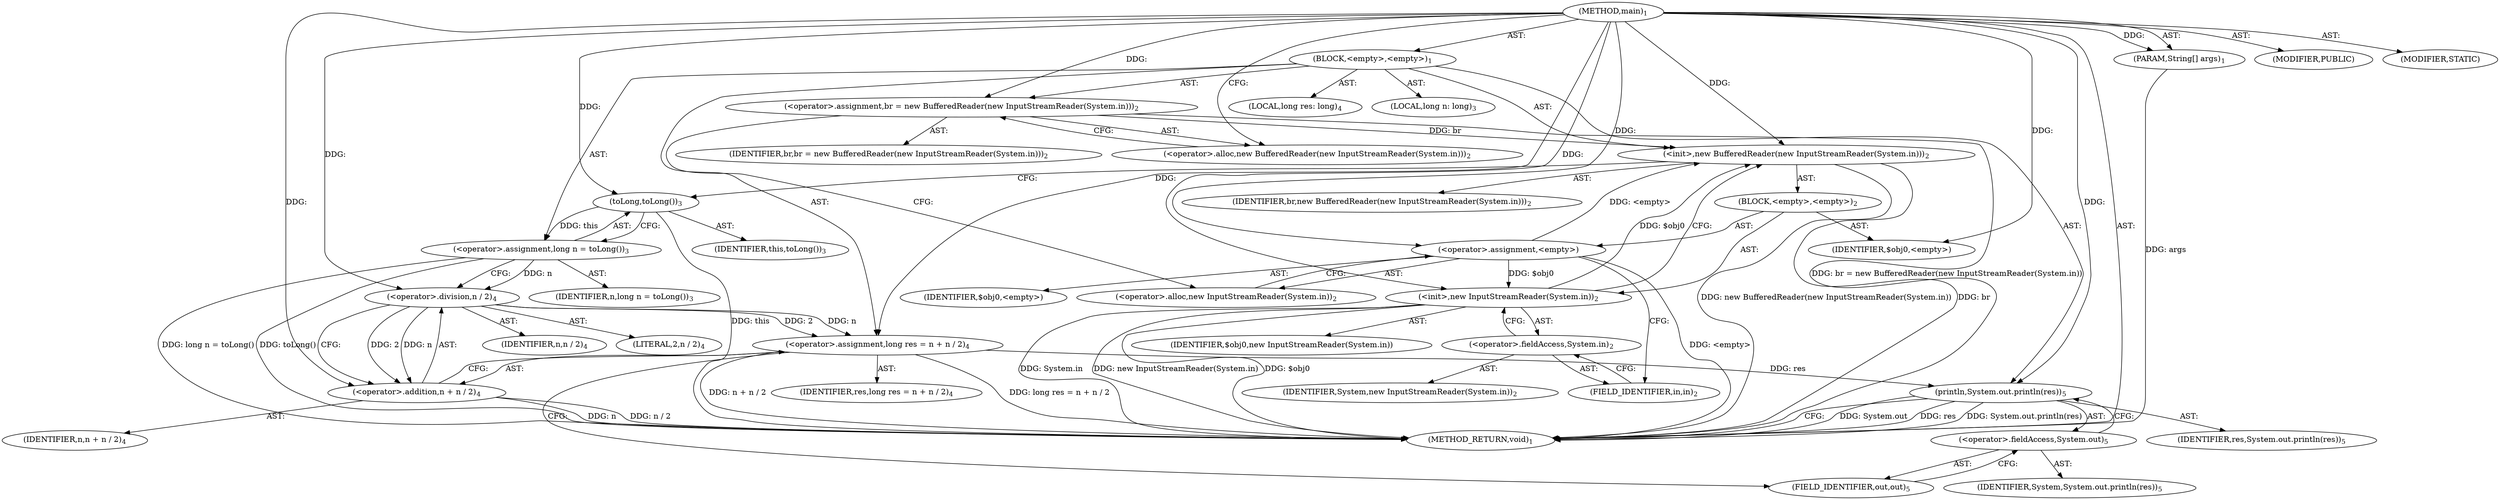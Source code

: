 digraph "main" {  
"17" [label = <(METHOD,main)<SUB>1</SUB>> ]
"18" [label = <(PARAM,String[] args)<SUB>1</SUB>> ]
"19" [label = <(BLOCK,&lt;empty&gt;,&lt;empty&gt;)<SUB>1</SUB>> ]
"20" [label = <(&lt;operator&gt;.assignment,br = new BufferedReader(new InputStreamReader(System.in)))<SUB>2</SUB>> ]
"21" [label = <(IDENTIFIER,br,br = new BufferedReader(new InputStreamReader(System.in)))<SUB>2</SUB>> ]
"22" [label = <(&lt;operator&gt;.alloc,new BufferedReader(new InputStreamReader(System.in)))<SUB>2</SUB>> ]
"23" [label = <(&lt;init&gt;,new BufferedReader(new InputStreamReader(System.in)))<SUB>2</SUB>> ]
"24" [label = <(IDENTIFIER,br,new BufferedReader(new InputStreamReader(System.in)))<SUB>2</SUB>> ]
"25" [label = <(BLOCK,&lt;empty&gt;,&lt;empty&gt;)<SUB>2</SUB>> ]
"26" [label = <(&lt;operator&gt;.assignment,&lt;empty&gt;)> ]
"27" [label = <(IDENTIFIER,$obj0,&lt;empty&gt;)> ]
"28" [label = <(&lt;operator&gt;.alloc,new InputStreamReader(System.in))<SUB>2</SUB>> ]
"29" [label = <(&lt;init&gt;,new InputStreamReader(System.in))<SUB>2</SUB>> ]
"30" [label = <(IDENTIFIER,$obj0,new InputStreamReader(System.in))> ]
"31" [label = <(&lt;operator&gt;.fieldAccess,System.in)<SUB>2</SUB>> ]
"32" [label = <(IDENTIFIER,System,new InputStreamReader(System.in))<SUB>2</SUB>> ]
"33" [label = <(FIELD_IDENTIFIER,in,in)<SUB>2</SUB>> ]
"34" [label = <(IDENTIFIER,$obj0,&lt;empty&gt;)> ]
"35" [label = <(LOCAL,long n: long)<SUB>3</SUB>> ]
"36" [label = <(&lt;operator&gt;.assignment,long n = toLong())<SUB>3</SUB>> ]
"37" [label = <(IDENTIFIER,n,long n = toLong())<SUB>3</SUB>> ]
"38" [label = <(toLong,toLong())<SUB>3</SUB>> ]
"39" [label = <(IDENTIFIER,this,toLong())<SUB>3</SUB>> ]
"40" [label = <(LOCAL,long res: long)<SUB>4</SUB>> ]
"41" [label = <(&lt;operator&gt;.assignment,long res = n + n / 2)<SUB>4</SUB>> ]
"42" [label = <(IDENTIFIER,res,long res = n + n / 2)<SUB>4</SUB>> ]
"43" [label = <(&lt;operator&gt;.addition,n + n / 2)<SUB>4</SUB>> ]
"44" [label = <(IDENTIFIER,n,n + n / 2)<SUB>4</SUB>> ]
"45" [label = <(&lt;operator&gt;.division,n / 2)<SUB>4</SUB>> ]
"46" [label = <(IDENTIFIER,n,n / 2)<SUB>4</SUB>> ]
"47" [label = <(LITERAL,2,n / 2)<SUB>4</SUB>> ]
"48" [label = <(println,System.out.println(res))<SUB>5</SUB>> ]
"49" [label = <(&lt;operator&gt;.fieldAccess,System.out)<SUB>5</SUB>> ]
"50" [label = <(IDENTIFIER,System,System.out.println(res))<SUB>5</SUB>> ]
"51" [label = <(FIELD_IDENTIFIER,out,out)<SUB>5</SUB>> ]
"52" [label = <(IDENTIFIER,res,System.out.println(res))<SUB>5</SUB>> ]
"53" [label = <(MODIFIER,PUBLIC)> ]
"54" [label = <(MODIFIER,STATIC)> ]
"55" [label = <(METHOD_RETURN,void)<SUB>1</SUB>> ]
  "17" -> "18"  [ label = "AST: "] 
  "17" -> "19"  [ label = "AST: "] 
  "17" -> "53"  [ label = "AST: "] 
  "17" -> "54"  [ label = "AST: "] 
  "17" -> "55"  [ label = "AST: "] 
  "19" -> "20"  [ label = "AST: "] 
  "19" -> "23"  [ label = "AST: "] 
  "19" -> "35"  [ label = "AST: "] 
  "19" -> "36"  [ label = "AST: "] 
  "19" -> "40"  [ label = "AST: "] 
  "19" -> "41"  [ label = "AST: "] 
  "19" -> "48"  [ label = "AST: "] 
  "20" -> "21"  [ label = "AST: "] 
  "20" -> "22"  [ label = "AST: "] 
  "23" -> "24"  [ label = "AST: "] 
  "23" -> "25"  [ label = "AST: "] 
  "25" -> "26"  [ label = "AST: "] 
  "25" -> "29"  [ label = "AST: "] 
  "25" -> "34"  [ label = "AST: "] 
  "26" -> "27"  [ label = "AST: "] 
  "26" -> "28"  [ label = "AST: "] 
  "29" -> "30"  [ label = "AST: "] 
  "29" -> "31"  [ label = "AST: "] 
  "31" -> "32"  [ label = "AST: "] 
  "31" -> "33"  [ label = "AST: "] 
  "36" -> "37"  [ label = "AST: "] 
  "36" -> "38"  [ label = "AST: "] 
  "38" -> "39"  [ label = "AST: "] 
  "41" -> "42"  [ label = "AST: "] 
  "41" -> "43"  [ label = "AST: "] 
  "43" -> "44"  [ label = "AST: "] 
  "43" -> "45"  [ label = "AST: "] 
  "45" -> "46"  [ label = "AST: "] 
  "45" -> "47"  [ label = "AST: "] 
  "48" -> "49"  [ label = "AST: "] 
  "48" -> "52"  [ label = "AST: "] 
  "49" -> "50"  [ label = "AST: "] 
  "49" -> "51"  [ label = "AST: "] 
  "20" -> "28"  [ label = "CFG: "] 
  "23" -> "38"  [ label = "CFG: "] 
  "36" -> "45"  [ label = "CFG: "] 
  "41" -> "51"  [ label = "CFG: "] 
  "48" -> "55"  [ label = "CFG: "] 
  "22" -> "20"  [ label = "CFG: "] 
  "38" -> "36"  [ label = "CFG: "] 
  "43" -> "41"  [ label = "CFG: "] 
  "49" -> "48"  [ label = "CFG: "] 
  "26" -> "33"  [ label = "CFG: "] 
  "29" -> "23"  [ label = "CFG: "] 
  "45" -> "43"  [ label = "CFG: "] 
  "51" -> "49"  [ label = "CFG: "] 
  "28" -> "26"  [ label = "CFG: "] 
  "31" -> "29"  [ label = "CFG: "] 
  "33" -> "31"  [ label = "CFG: "] 
  "17" -> "22"  [ label = "CFG: "] 
  "18" -> "55"  [ label = "DDG: args"] 
  "20" -> "55"  [ label = "DDG: br = new BufferedReader(new InputStreamReader(System.in))"] 
  "23" -> "55"  [ label = "DDG: br"] 
  "26" -> "55"  [ label = "DDG: &lt;empty&gt;"] 
  "29" -> "55"  [ label = "DDG: $obj0"] 
  "29" -> "55"  [ label = "DDG: System.in"] 
  "29" -> "55"  [ label = "DDG: new InputStreamReader(System.in)"] 
  "23" -> "55"  [ label = "DDG: new BufferedReader(new InputStreamReader(System.in))"] 
  "36" -> "55"  [ label = "DDG: toLong()"] 
  "36" -> "55"  [ label = "DDG: long n = toLong()"] 
  "43" -> "55"  [ label = "DDG: n"] 
  "43" -> "55"  [ label = "DDG: n / 2"] 
  "41" -> "55"  [ label = "DDG: n + n / 2"] 
  "41" -> "55"  [ label = "DDG: long res = n + n / 2"] 
  "48" -> "55"  [ label = "DDG: System.out"] 
  "48" -> "55"  [ label = "DDG: res"] 
  "48" -> "55"  [ label = "DDG: System.out.println(res)"] 
  "38" -> "55"  [ label = "DDG: this"] 
  "17" -> "18"  [ label = "DDG: "] 
  "17" -> "20"  [ label = "DDG: "] 
  "38" -> "36"  [ label = "DDG: this"] 
  "45" -> "41"  [ label = "DDG: n"] 
  "17" -> "41"  [ label = "DDG: "] 
  "45" -> "41"  [ label = "DDG: 2"] 
  "20" -> "23"  [ label = "DDG: br"] 
  "17" -> "23"  [ label = "DDG: "] 
  "26" -> "23"  [ label = "DDG: &lt;empty&gt;"] 
  "29" -> "23"  [ label = "DDG: $obj0"] 
  "41" -> "48"  [ label = "DDG: res"] 
  "17" -> "48"  [ label = "DDG: "] 
  "17" -> "26"  [ label = "DDG: "] 
  "17" -> "34"  [ label = "DDG: "] 
  "17" -> "38"  [ label = "DDG: "] 
  "45" -> "43"  [ label = "DDG: n"] 
  "17" -> "43"  [ label = "DDG: "] 
  "45" -> "43"  [ label = "DDG: 2"] 
  "26" -> "29"  [ label = "DDG: $obj0"] 
  "17" -> "29"  [ label = "DDG: "] 
  "36" -> "45"  [ label = "DDG: n"] 
  "17" -> "45"  [ label = "DDG: "] 
}
